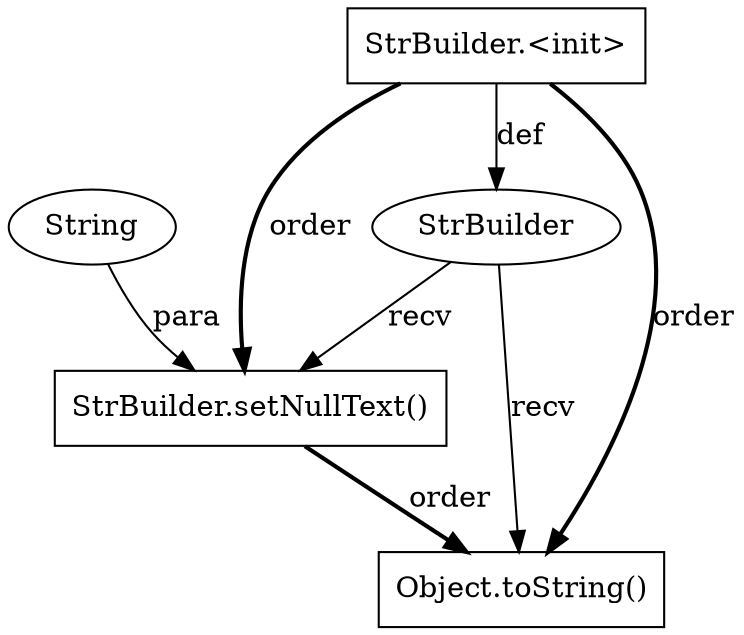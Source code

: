 digraph "AUG" {

  1 [ label="StrBuilder.setNullText()" shape="box" ];
  2 [ label="String" shape="ellipse" ];
  3 [ label="StrBuilder" shape="ellipse" ];
  4 [ label="Object.toString()" shape="box" ];
  5 [ label="StrBuilder.<init>" shape="box" ];
  2 -> 1 [ label="para" style="solid" ];
  5 -> 1 [ label="order" style="bold" ];
  3 -> 1 [ label="recv" style="solid" ];
  5 -> 3 [ label="def" style="solid" ];
  5 -> 4 [ label="order" style="bold" ];
  3 -> 4 [ label="recv" style="solid" ];
  1 -> 4 [ label="order" style="bold" ];
}
